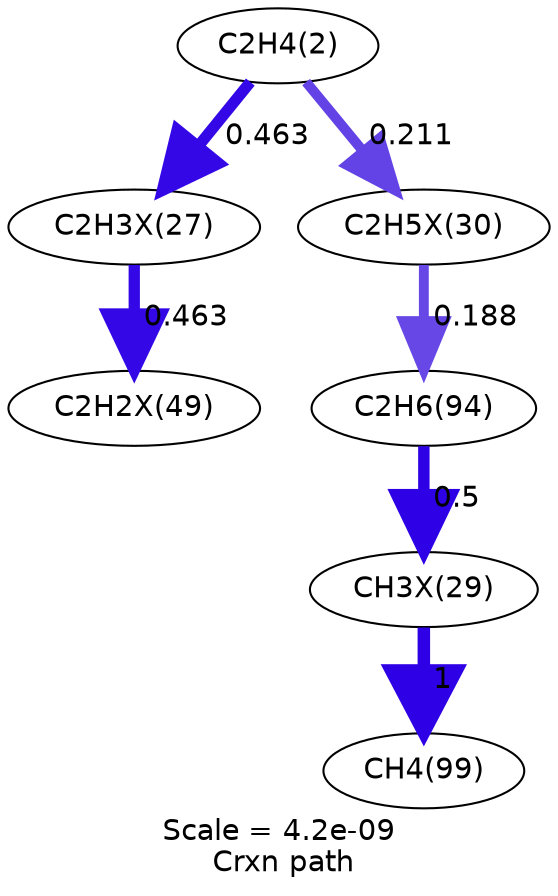 digraph reaction_paths {
center=1;
s5 -> s19[fontname="Helvetica", style="setlinewidth(5.42)", arrowsize=2.71, color="0.7, 0.963, 0.9"
, label=" 0.463"];
s5 -> s22[fontname="Helvetica", style="setlinewidth(4.82)", arrowsize=2.41, color="0.7, 0.711, 0.9"
, label=" 0.211"];
s19 -> s30[fontname="Helvetica", style="setlinewidth(5.42)", arrowsize=2.71, color="0.7, 0.963, 0.9"
, label=" 0.463"];
s22 -> s11[fontname="Helvetica", style="setlinewidth(4.74)", arrowsize=2.37, color="0.7, 0.688, 0.9"
, label=" 0.188"];
s11 -> s21[fontname="Helvetica", style="setlinewidth(5.48)", arrowsize=2.74, color="0.7, 1, 0.9"
, label=" 0.5"];
s21 -> s13[fontname="Helvetica", style="setlinewidth(6)", arrowsize=3, color="0.7, 1.5, 0.9"
, label=" 1"];
s5 [ fontname="Helvetica", label="C2H4(2)"];
s11 [ fontname="Helvetica", label="C2H6(94)"];
s13 [ fontname="Helvetica", label="CH4(99)"];
s19 [ fontname="Helvetica", label="C2H3X(27)"];
s21 [ fontname="Helvetica", label="CH3X(29)"];
s22 [ fontname="Helvetica", label="C2H5X(30)"];
s30 [ fontname="Helvetica", label="C2H2X(49)"];
 label = "Scale = 4.2e-09\l Crxn path";
 fontname = "Helvetica";
}

